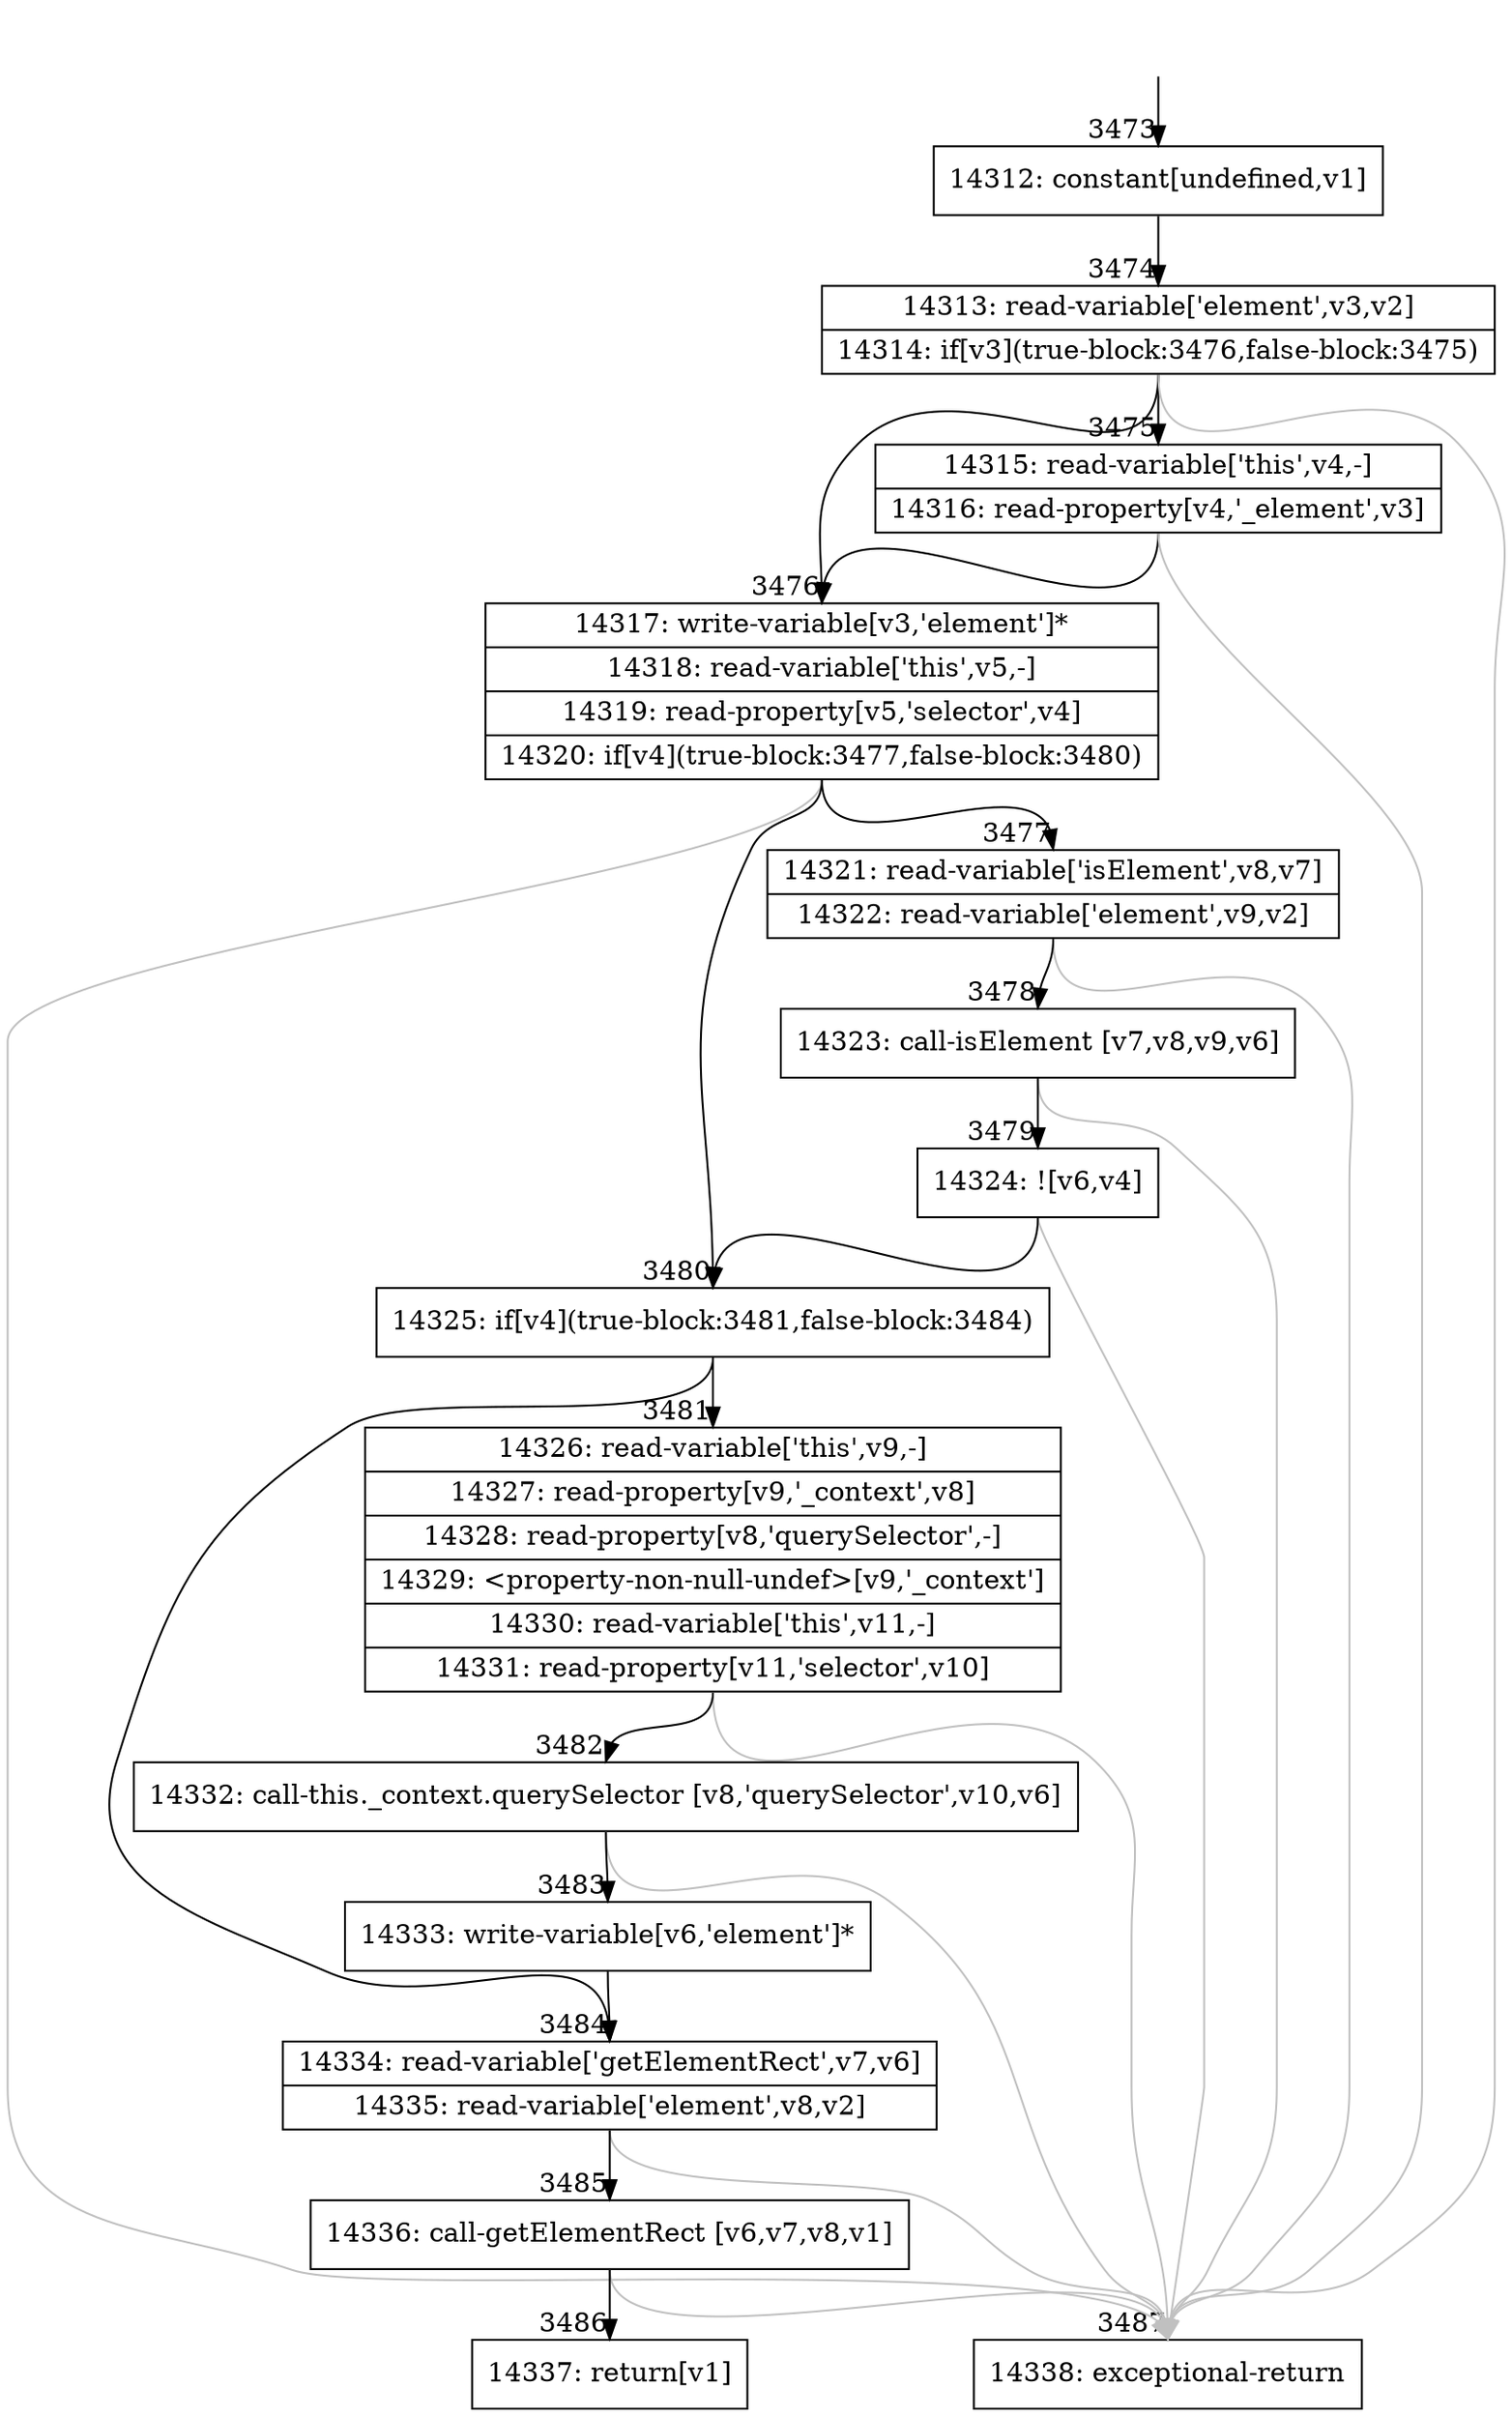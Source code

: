 digraph {
rankdir="TD"
BB_entry146[shape=none,label=""];
BB_entry146 -> BB3473 [tailport=s, headport=n, headlabel="    3473"]
BB3473 [shape=record label="{14312: constant[undefined,v1]}" ] 
BB3473 -> BB3474 [tailport=s, headport=n, headlabel="      3474"]
BB3474 [shape=record label="{14313: read-variable['element',v3,v2]|14314: if[v3](true-block:3476,false-block:3475)}" ] 
BB3474 -> BB3476 [tailport=s, headport=n, headlabel="      3476"]
BB3474 -> BB3475 [tailport=s, headport=n, headlabel="      3475"]
BB3474 -> BB3487 [tailport=s, headport=n, color=gray, headlabel="      3487"]
BB3475 [shape=record label="{14315: read-variable['this',v4,-]|14316: read-property[v4,'_element',v3]}" ] 
BB3475 -> BB3476 [tailport=s, headport=n]
BB3475 -> BB3487 [tailport=s, headport=n, color=gray]
BB3476 [shape=record label="{14317: write-variable[v3,'element']*|14318: read-variable['this',v5,-]|14319: read-property[v5,'selector',v4]|14320: if[v4](true-block:3477,false-block:3480)}" ] 
BB3476 -> BB3480 [tailport=s, headport=n, headlabel="      3480"]
BB3476 -> BB3477 [tailport=s, headport=n, headlabel="      3477"]
BB3476 -> BB3487 [tailport=s, headport=n, color=gray]
BB3477 [shape=record label="{14321: read-variable['isElement',v8,v7]|14322: read-variable['element',v9,v2]}" ] 
BB3477 -> BB3478 [tailport=s, headport=n, headlabel="      3478"]
BB3477 -> BB3487 [tailport=s, headport=n, color=gray]
BB3478 [shape=record label="{14323: call-isElement [v7,v8,v9,v6]}" ] 
BB3478 -> BB3479 [tailport=s, headport=n, headlabel="      3479"]
BB3478 -> BB3487 [tailport=s, headport=n, color=gray]
BB3479 [shape=record label="{14324: ![v6,v4]}" ] 
BB3479 -> BB3480 [tailport=s, headport=n]
BB3479 -> BB3487 [tailport=s, headport=n, color=gray]
BB3480 [shape=record label="{14325: if[v4](true-block:3481,false-block:3484)}" ] 
BB3480 -> BB3481 [tailport=s, headport=n, headlabel="      3481"]
BB3480 -> BB3484 [tailport=s, headport=n, headlabel="      3484"]
BB3481 [shape=record label="{14326: read-variable['this',v9,-]|14327: read-property[v9,'_context',v8]|14328: read-property[v8,'querySelector',-]|14329: \<property-non-null-undef\>[v9,'_context']|14330: read-variable['this',v11,-]|14331: read-property[v11,'selector',v10]}" ] 
BB3481 -> BB3482 [tailport=s, headport=n, headlabel="      3482"]
BB3481 -> BB3487 [tailport=s, headport=n, color=gray]
BB3482 [shape=record label="{14332: call-this._context.querySelector [v8,'querySelector',v10,v6]}" ] 
BB3482 -> BB3483 [tailport=s, headport=n, headlabel="      3483"]
BB3482 -> BB3487 [tailport=s, headport=n, color=gray]
BB3483 [shape=record label="{14333: write-variable[v6,'element']*}" ] 
BB3483 -> BB3484 [tailport=s, headport=n]
BB3484 [shape=record label="{14334: read-variable['getElementRect',v7,v6]|14335: read-variable['element',v8,v2]}" ] 
BB3484 -> BB3485 [tailport=s, headport=n, headlabel="      3485"]
BB3484 -> BB3487 [tailport=s, headport=n, color=gray]
BB3485 [shape=record label="{14336: call-getElementRect [v6,v7,v8,v1]}" ] 
BB3485 -> BB3486 [tailport=s, headport=n, headlabel="      3486"]
BB3485 -> BB3487 [tailport=s, headport=n, color=gray]
BB3486 [shape=record label="{14337: return[v1]}" ] 
BB3487 [shape=record label="{14338: exceptional-return}" ] 
//#$~ 4589
}
